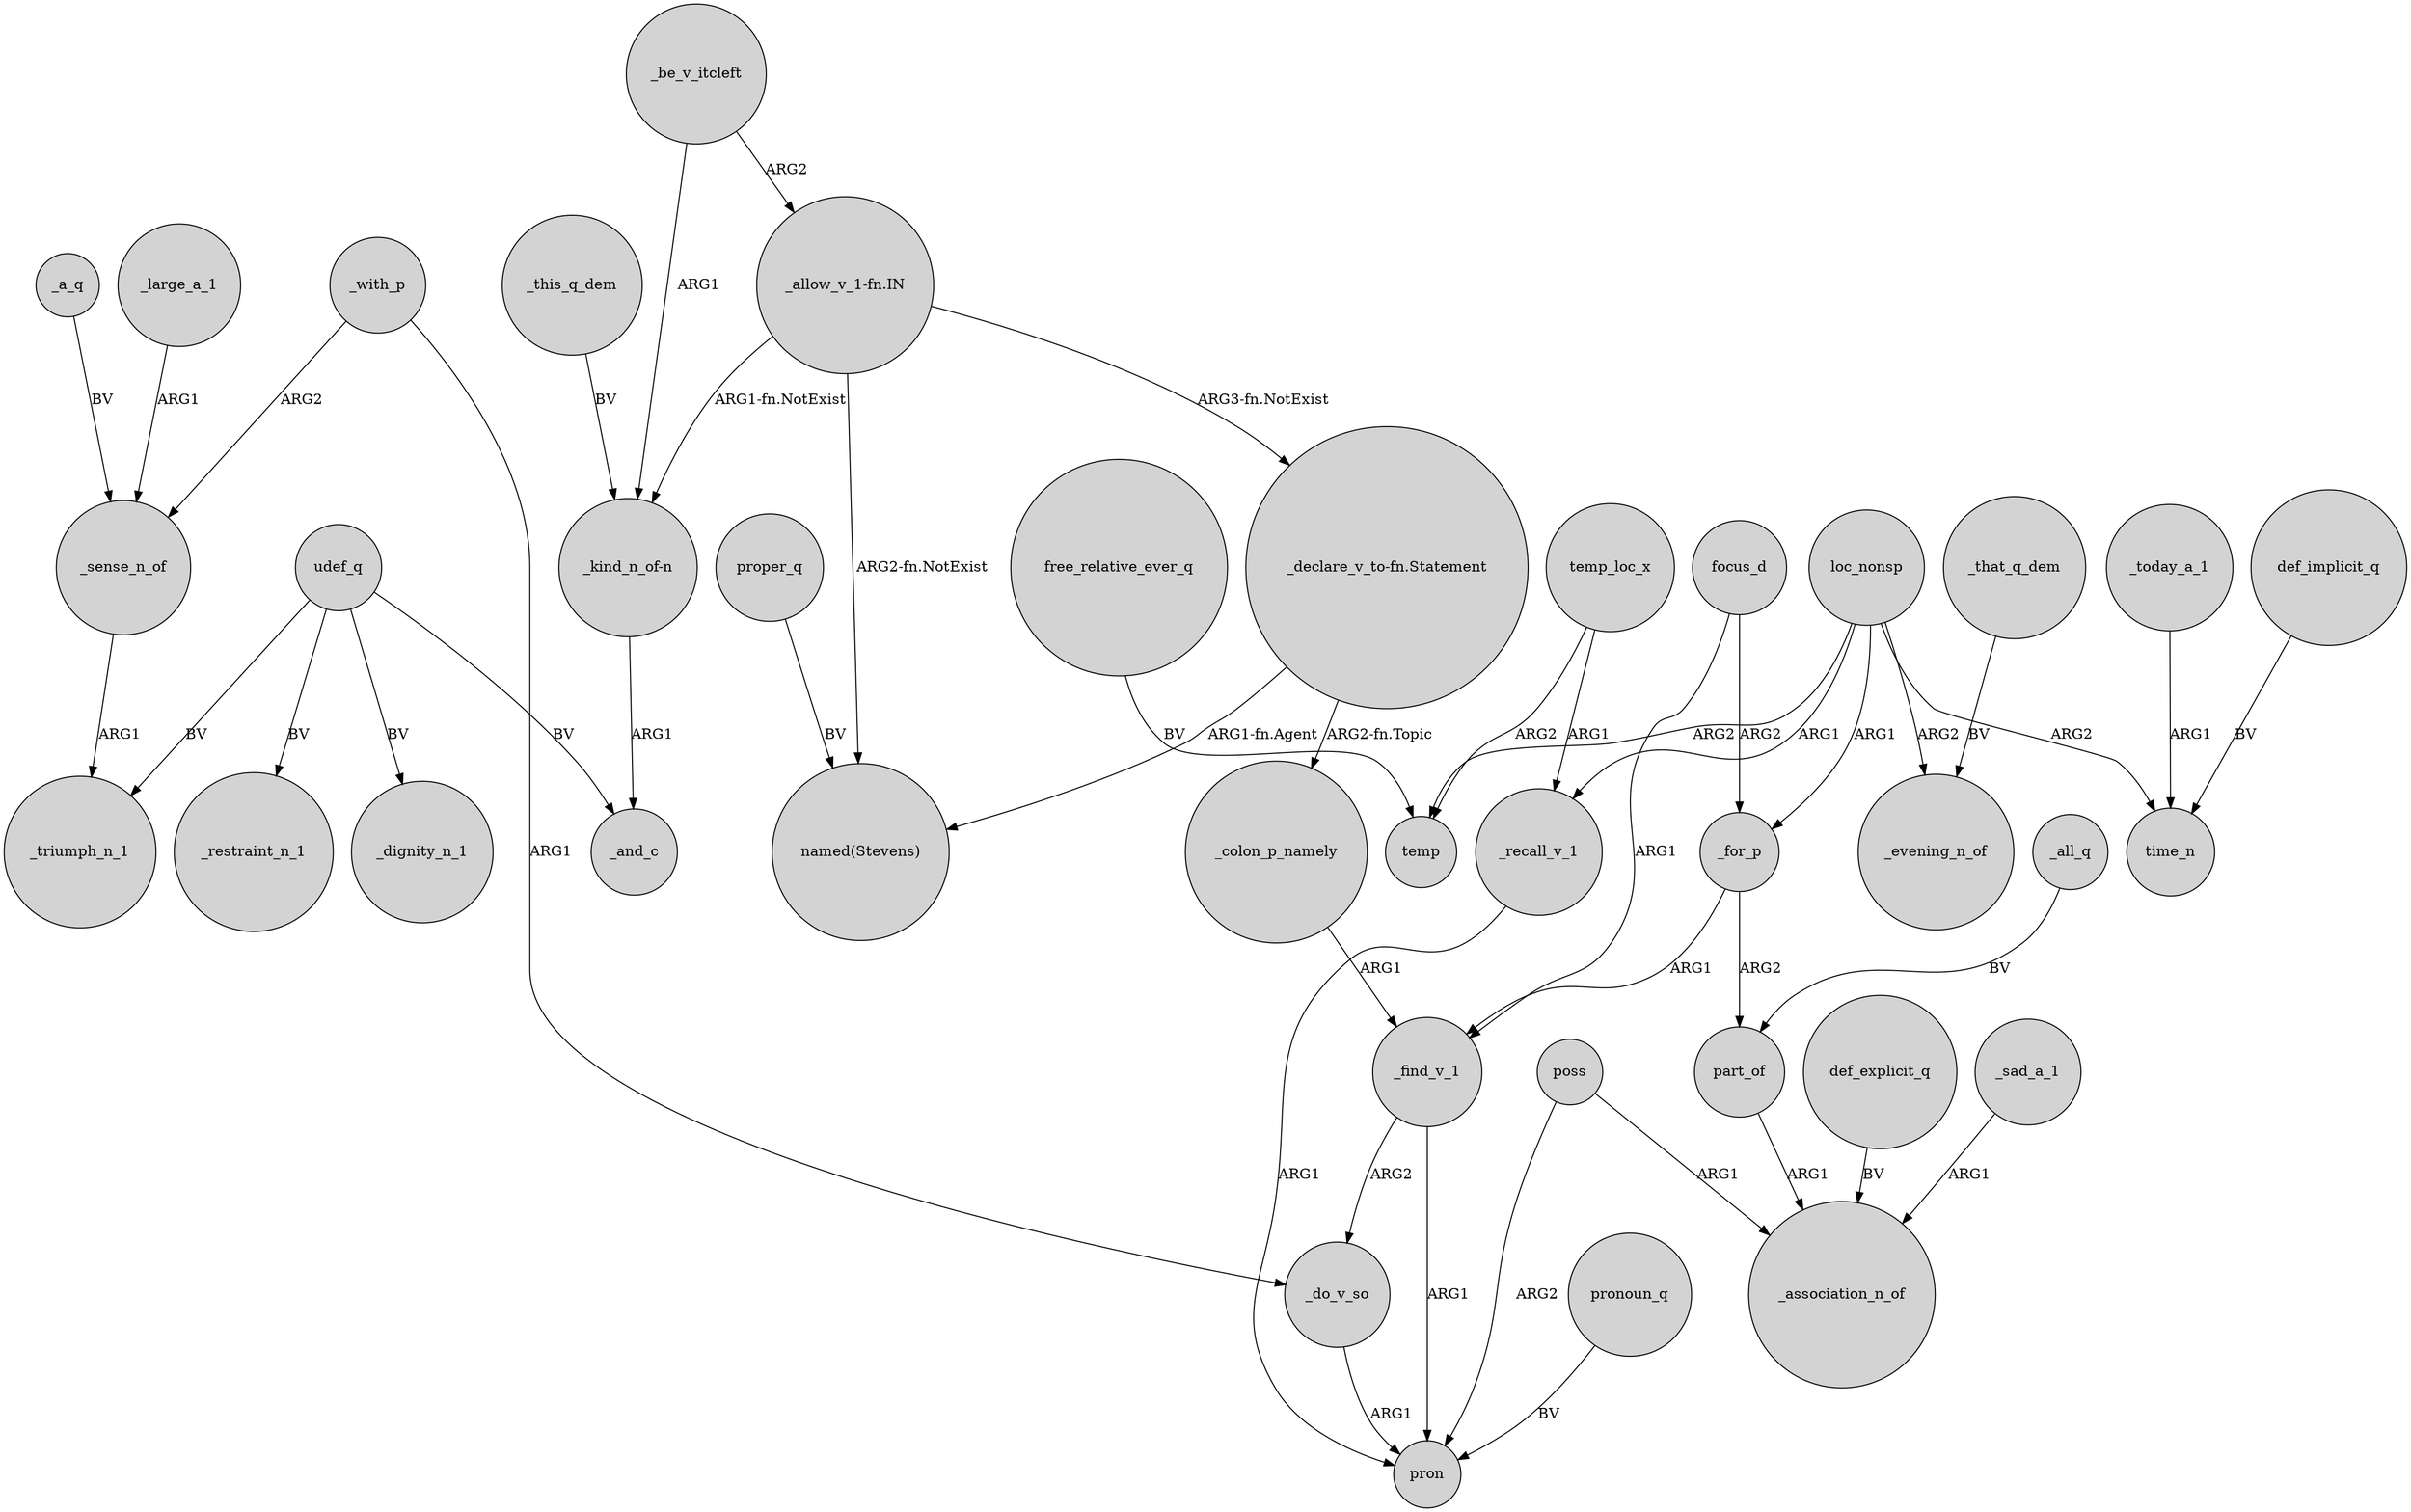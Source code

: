 digraph {
	node [shape=circle style=filled]
	_a_q -> _sense_n_of [label=BV]
	_today_a_1 -> time_n [label=ARG1]
	_all_q -> part_of [label=BV]
	part_of -> _association_n_of [label=ARG1]
	poss -> pron [label=ARG2]
	_this_q_dem -> "_kind_n_of-n" [label=BV]
	loc_nonsp -> _recall_v_1 [label=ARG1]
	_be_v_itcleft -> "_allow_v_1-fn.IN" [label=ARG2]
	loc_nonsp -> _evening_n_of [label=ARG2]
	_recall_v_1 -> pron [label=ARG1]
	udef_q -> _triumph_n_1 [label=BV]
	_sense_n_of -> _triumph_n_1 [label=ARG1]
	_be_v_itcleft -> "_kind_n_of-n" [label=ARG1]
	loc_nonsp -> _for_p [label=ARG1]
	def_explicit_q -> _association_n_of [label=BV]
	_for_p -> _find_v_1 [label=ARG1]
	_find_v_1 -> _do_v_so [label=ARG2]
	_sad_a_1 -> _association_n_of [label=ARG1]
	proper_q -> "named(Stevens)" [label=BV]
	focus_d -> _for_p [label=ARG2]
	poss -> _association_n_of [label=ARG1]
	loc_nonsp -> time_n [label=ARG2]
	_find_v_1 -> pron [label=ARG1]
	_for_p -> part_of [label=ARG2]
	pronoun_q -> pron [label=BV]
	udef_q -> _dignity_n_1 [label=BV]
	temp_loc_x -> temp [label=ARG2]
	loc_nonsp -> temp [label=ARG2]
	_large_a_1 -> _sense_n_of [label=ARG1]
	"_kind_n_of-n" -> _and_c [label=ARG1]
	"_allow_v_1-fn.IN" -> "_declare_v_to-fn.Statement" [label="ARG3-fn.NotExist"]
	udef_q -> _restraint_n_1 [label=BV]
	_do_v_so -> pron [label=ARG1]
	_that_q_dem -> _evening_n_of [label=BV]
	_with_p -> _sense_n_of [label=ARG2]
	free_relative_ever_q -> temp [label=BV]
	temp_loc_x -> _recall_v_1 [label=ARG1]
	focus_d -> _find_v_1 [label=ARG1]
	"_allow_v_1-fn.IN" -> "_kind_n_of-n" [label="ARG1-fn.NotExist"]
	udef_q -> _and_c [label=BV]
	"_declare_v_to-fn.Statement" -> "named(Stevens)" [label="ARG1-fn.Agent"]
	_colon_p_namely -> _find_v_1 [label=ARG1]
	_with_p -> _do_v_so [label=ARG1]
	def_implicit_q -> time_n [label=BV]
	"_declare_v_to-fn.Statement" -> _colon_p_namely [label="ARG2-fn.Topic"]
	"_allow_v_1-fn.IN" -> "named(Stevens)" [label="ARG2-fn.NotExist"]
}
